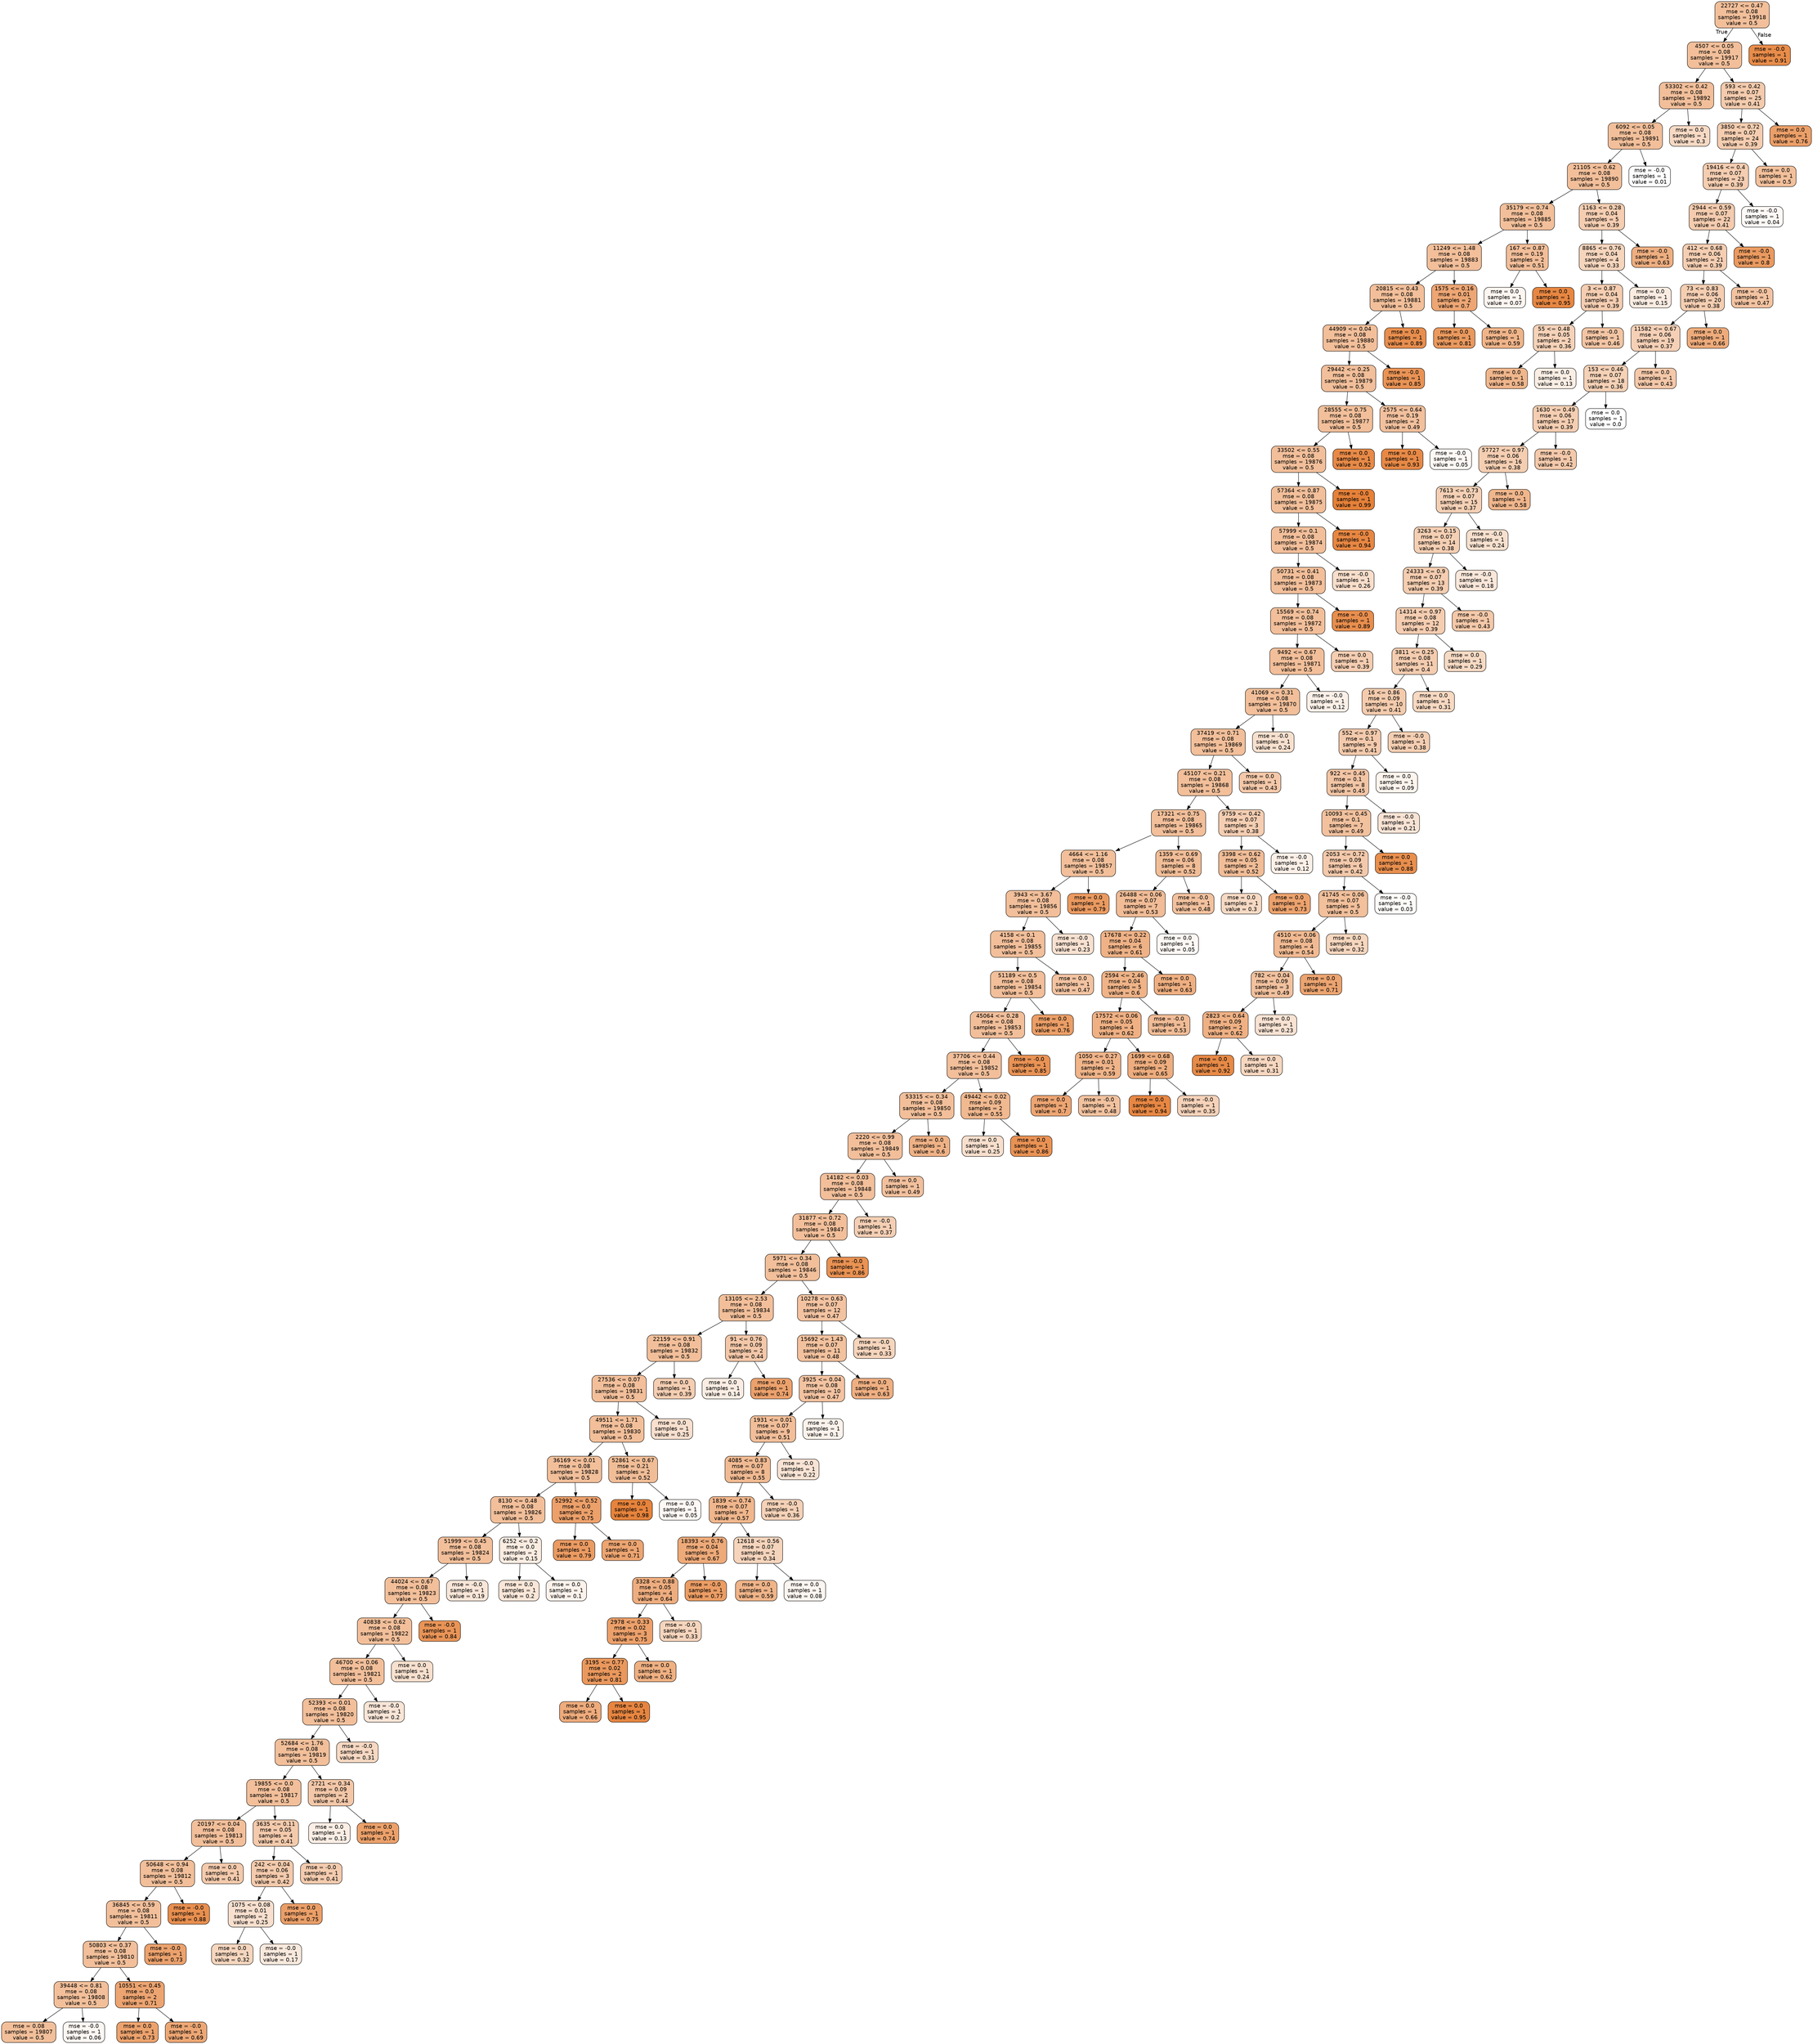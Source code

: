 digraph Tree {
node [shape=box, style="filled, rounded", color="black", fontname=helvetica] ;
edge [fontname=helvetica] ;
0 [label="22727 <= 0.47\nmse = 0.08\nsamples = 19918\nvalue = 0.5", fillcolor="#e5813981"] ;
1 [label="4507 <= 0.05\nmse = 0.08\nsamples = 19917\nvalue = 0.5", fillcolor="#e5813981"] ;
0 -> 1 [labeldistance=2.5, labelangle=45, headlabel="True"] ;
2 [label="53302 <= 0.42\nmse = 0.08\nsamples = 19892\nvalue = 0.5", fillcolor="#e5813981"] ;
1 -> 2 ;
3 [label="6092 <= 0.05\nmse = 0.08\nsamples = 19891\nvalue = 0.5", fillcolor="#e5813981"] ;
2 -> 3 ;
4 [label="21105 <= 0.62\nmse = 0.08\nsamples = 19890\nvalue = 0.5", fillcolor="#e5813981"] ;
3 -> 4 ;
5 [label="35179 <= 0.74\nmse = 0.08\nsamples = 19885\nvalue = 0.5", fillcolor="#e5813981"] ;
4 -> 5 ;
6 [label="11249 <= 1.48\nmse = 0.08\nsamples = 19883\nvalue = 0.5", fillcolor="#e5813981"] ;
5 -> 6 ;
7 [label="20815 <= 0.43\nmse = 0.08\nsamples = 19881\nvalue = 0.5", fillcolor="#e5813981"] ;
6 -> 7 ;
8 [label="44909 <= 0.04\nmse = 0.08\nsamples = 19880\nvalue = 0.5", fillcolor="#e5813981"] ;
7 -> 8 ;
9 [label="29442 <= 0.25\nmse = 0.08\nsamples = 19879\nvalue = 0.5", fillcolor="#e5813981"] ;
8 -> 9 ;
10 [label="28555 <= 0.75\nmse = 0.08\nsamples = 19877\nvalue = 0.5", fillcolor="#e5813981"] ;
9 -> 10 ;
11 [label="33502 <= 0.55\nmse = 0.08\nsamples = 19876\nvalue = 0.5", fillcolor="#e5813981"] ;
10 -> 11 ;
12 [label="57364 <= 0.87\nmse = 0.08\nsamples = 19875\nvalue = 0.5", fillcolor="#e5813981"] ;
11 -> 12 ;
13 [label="57999 <= 0.1\nmse = 0.08\nsamples = 19874\nvalue = 0.5", fillcolor="#e5813981"] ;
12 -> 13 ;
14 [label="50731 <= 0.41\nmse = 0.08\nsamples = 19873\nvalue = 0.5", fillcolor="#e5813981"] ;
13 -> 14 ;
15 [label="15569 <= 0.74\nmse = 0.08\nsamples = 19872\nvalue = 0.5", fillcolor="#e5813981"] ;
14 -> 15 ;
16 [label="9492 <= 0.67\nmse = 0.08\nsamples = 19871\nvalue = 0.5", fillcolor="#e5813981"] ;
15 -> 16 ;
17 [label="41069 <= 0.31\nmse = 0.08\nsamples = 19870\nvalue = 0.5", fillcolor="#e5813981"] ;
16 -> 17 ;
18 [label="37419 <= 0.71\nmse = 0.08\nsamples = 19869\nvalue = 0.5", fillcolor="#e5813981"] ;
17 -> 18 ;
19 [label="45107 <= 0.21\nmse = 0.08\nsamples = 19868\nvalue = 0.5", fillcolor="#e5813981"] ;
18 -> 19 ;
20 [label="17321 <= 0.75\nmse = 0.08\nsamples = 19865\nvalue = 0.5", fillcolor="#e5813981"] ;
19 -> 20 ;
21 [label="4664 <= 1.16\nmse = 0.08\nsamples = 19857\nvalue = 0.5", fillcolor="#e5813981"] ;
20 -> 21 ;
22 [label="3943 <= 3.67\nmse = 0.08\nsamples = 19856\nvalue = 0.5", fillcolor="#e5813981"] ;
21 -> 22 ;
23 [label="4158 <= 0.1\nmse = 0.08\nsamples = 19855\nvalue = 0.5", fillcolor="#e5813981"] ;
22 -> 23 ;
24 [label="51189 <= 0.5\nmse = 0.08\nsamples = 19854\nvalue = 0.5", fillcolor="#e5813981"] ;
23 -> 24 ;
25 [label="45064 <= 0.28\nmse = 0.08\nsamples = 19853\nvalue = 0.5", fillcolor="#e5813981"] ;
24 -> 25 ;
26 [label="37706 <= 0.44\nmse = 0.08\nsamples = 19852\nvalue = 0.5", fillcolor="#e5813981"] ;
25 -> 26 ;
27 [label="53315 <= 0.34\nmse = 0.08\nsamples = 19850\nvalue = 0.5", fillcolor="#e5813981"] ;
26 -> 27 ;
28 [label="2220 <= 0.99\nmse = 0.08\nsamples = 19849\nvalue = 0.5", fillcolor="#e5813981"] ;
27 -> 28 ;
29 [label="14182 <= 0.03\nmse = 0.08\nsamples = 19848\nvalue = 0.5", fillcolor="#e5813981"] ;
28 -> 29 ;
30 [label="31877 <= 0.72\nmse = 0.08\nsamples = 19847\nvalue = 0.5", fillcolor="#e5813981"] ;
29 -> 30 ;
31 [label="5971 <= 0.34\nmse = 0.08\nsamples = 19846\nvalue = 0.5", fillcolor="#e5813981"] ;
30 -> 31 ;
32 [label="13105 <= 2.53\nmse = 0.08\nsamples = 19834\nvalue = 0.5", fillcolor="#e5813981"] ;
31 -> 32 ;
33 [label="22159 <= 0.91\nmse = 0.08\nsamples = 19832\nvalue = 0.5", fillcolor="#e5813981"] ;
32 -> 33 ;
34 [label="27536 <= 0.07\nmse = 0.08\nsamples = 19831\nvalue = 0.5", fillcolor="#e5813981"] ;
33 -> 34 ;
35 [label="49511 <= 1.71\nmse = 0.08\nsamples = 19830\nvalue = 0.5", fillcolor="#e5813981"] ;
34 -> 35 ;
36 [label="36169 <= 0.01\nmse = 0.08\nsamples = 19828\nvalue = 0.5", fillcolor="#e5813981"] ;
35 -> 36 ;
37 [label="8130 <= 0.48\nmse = 0.08\nsamples = 19826\nvalue = 0.5", fillcolor="#e5813981"] ;
36 -> 37 ;
38 [label="51999 <= 0.45\nmse = 0.08\nsamples = 19824\nvalue = 0.5", fillcolor="#e5813981"] ;
37 -> 38 ;
39 [label="44024 <= 0.67\nmse = 0.08\nsamples = 19823\nvalue = 0.5", fillcolor="#e5813981"] ;
38 -> 39 ;
40 [label="40838 <= 0.62\nmse = 0.08\nsamples = 19822\nvalue = 0.5", fillcolor="#e5813981"] ;
39 -> 40 ;
41 [label="46700 <= 0.06\nmse = 0.08\nsamples = 19821\nvalue = 0.5", fillcolor="#e5813981"] ;
40 -> 41 ;
42 [label="52393 <= 0.01\nmse = 0.08\nsamples = 19820\nvalue = 0.5", fillcolor="#e5813981"] ;
41 -> 42 ;
43 [label="52684 <= 1.76\nmse = 0.08\nsamples = 19819\nvalue = 0.5", fillcolor="#e5813981"] ;
42 -> 43 ;
44 [label="19855 <= 0.0\nmse = 0.08\nsamples = 19817\nvalue = 0.5", fillcolor="#e5813981"] ;
43 -> 44 ;
45 [label="20197 <= 0.04\nmse = 0.08\nsamples = 19813\nvalue = 0.5", fillcolor="#e5813981"] ;
44 -> 45 ;
46 [label="50648 <= 0.94\nmse = 0.08\nsamples = 19812\nvalue = 0.5", fillcolor="#e5813981"] ;
45 -> 46 ;
47 [label="36845 <= 0.59\nmse = 0.08\nsamples = 19811\nvalue = 0.5", fillcolor="#e5813981"] ;
46 -> 47 ;
48 [label="50803 <= 0.37\nmse = 0.08\nsamples = 19810\nvalue = 0.5", fillcolor="#e5813981"] ;
47 -> 48 ;
49 [label="39448 <= 0.81\nmse = 0.08\nsamples = 19808\nvalue = 0.5", fillcolor="#e5813981"] ;
48 -> 49 ;
50 [label="mse = 0.08\nsamples = 19807\nvalue = 0.5", fillcolor="#e5813981"] ;
49 -> 50 ;
51 [label="mse = -0.0\nsamples = 1\nvalue = 0.06", fillcolor="#e5813910"] ;
49 -> 51 ;
52 [label="10551 <= 0.45\nmse = 0.0\nsamples = 2\nvalue = 0.71", fillcolor="#e58139b7"] ;
48 -> 52 ;
53 [label="mse = 0.0\nsamples = 1\nvalue = 0.73", fillcolor="#e58139bb"] ;
52 -> 53 ;
54 [label="mse = -0.0\nsamples = 1\nvalue = 0.69", fillcolor="#e58139b2"] ;
52 -> 54 ;
55 [label="mse = -0.0\nsamples = 1\nvalue = 0.73", fillcolor="#e58139bb"] ;
47 -> 55 ;
56 [label="mse = -0.0\nsamples = 1\nvalue = 0.88", fillcolor="#e58139e2"] ;
46 -> 56 ;
57 [label="mse = 0.0\nsamples = 1\nvalue = 0.41", fillcolor="#e581396a"] ;
45 -> 57 ;
58 [label="3635 <= 0.11\nmse = 0.05\nsamples = 4\nvalue = 0.41", fillcolor="#e581396a"] ;
44 -> 58 ;
59 [label="242 <= 0.04\nmse = 0.06\nsamples = 3\nvalue = 0.42", fillcolor="#e581396b"] ;
58 -> 59 ;
60 [label="1075 <= 0.08\nmse = 0.01\nsamples = 2\nvalue = 0.25", fillcolor="#e581393f"] ;
59 -> 60 ;
61 [label="mse = 0.0\nsamples = 1\nvalue = 0.32", fillcolor="#e5813953"] ;
60 -> 61 ;
62 [label="mse = -0.0\nsamples = 1\nvalue = 0.17", fillcolor="#e581392b"] ;
60 -> 62 ;
63 [label="mse = 0.0\nsamples = 1\nvalue = 0.75", fillcolor="#e58139c2"] ;
59 -> 63 ;
64 [label="mse = -0.0\nsamples = 1\nvalue = 0.41", fillcolor="#e5813968"] ;
58 -> 64 ;
65 [label="2721 <= 0.34\nmse = 0.09\nsamples = 2\nvalue = 0.44", fillcolor="#e5813970"] ;
43 -> 65 ;
66 [label="mse = 0.0\nsamples = 1\nvalue = 0.13", fillcolor="#e5813921"] ;
65 -> 66 ;
67 [label="mse = 0.0\nsamples = 1\nvalue = 0.74", fillcolor="#e58139bf"] ;
65 -> 67 ;
68 [label="mse = -0.0\nsamples = 1\nvalue = 0.31", fillcolor="#e581394e"] ;
42 -> 68 ;
69 [label="mse = -0.0\nsamples = 1\nvalue = 0.2", fillcolor="#e5813933"] ;
41 -> 69 ;
70 [label="mse = 0.0\nsamples = 1\nvalue = 0.24", fillcolor="#e581393e"] ;
40 -> 70 ;
71 [label="mse = -0.0\nsamples = 1\nvalue = 0.84", fillcolor="#e58139d8"] ;
39 -> 71 ;
72 [label="mse = -0.0\nsamples = 1\nvalue = 0.19", fillcolor="#e5813931"] ;
38 -> 72 ;
73 [label="6252 <= 0.2\nmse = 0.0\nsamples = 2\nvalue = 0.15", fillcolor="#e5813926"] ;
37 -> 73 ;
74 [label="mse = 0.0\nsamples = 1\nvalue = 0.2", fillcolor="#e5813932"] ;
73 -> 74 ;
75 [label="mse = 0.0\nsamples = 1\nvalue = 0.1", fillcolor="#e5813919"] ;
73 -> 75 ;
76 [label="52992 <= 0.52\nmse = 0.0\nsamples = 2\nvalue = 0.75", fillcolor="#e58139c0"] ;
36 -> 76 ;
77 [label="mse = 0.0\nsamples = 1\nvalue = 0.79", fillcolor="#e58139ca"] ;
76 -> 77 ;
78 [label="mse = 0.0\nsamples = 1\nvalue = 0.71", fillcolor="#e58139b6"] ;
76 -> 78 ;
79 [label="52861 <= 0.67\nmse = 0.21\nsamples = 2\nvalue = 0.52", fillcolor="#e5813985"] ;
35 -> 79 ;
80 [label="mse = 0.0\nsamples = 1\nvalue = 0.98", fillcolor="#e58139fb"] ;
79 -> 80 ;
81 [label="mse = 0.0\nsamples = 1\nvalue = 0.05", fillcolor="#e581390e"] ;
79 -> 81 ;
82 [label="mse = 0.0\nsamples = 1\nvalue = 0.25", fillcolor="#e581393f"] ;
34 -> 82 ;
83 [label="mse = 0.0\nsamples = 1\nvalue = 0.39", fillcolor="#e5813963"] ;
33 -> 83 ;
84 [label="91 <= 0.76\nmse = 0.09\nsamples = 2\nvalue = 0.44", fillcolor="#e5813970"] ;
32 -> 84 ;
85 [label="mse = 0.0\nsamples = 1\nvalue = 0.14", fillcolor="#e5813924"] ;
84 -> 85 ;
86 [label="mse = 0.0\nsamples = 1\nvalue = 0.74", fillcolor="#e58139bd"] ;
84 -> 86 ;
87 [label="10278 <= 0.63\nmse = 0.07\nsamples = 12\nvalue = 0.47", fillcolor="#e5813979"] ;
31 -> 87 ;
88 [label="15692 <= 1.43\nmse = 0.07\nsamples = 11\nvalue = 0.48", fillcolor="#e581397c"] ;
87 -> 88 ;
89 [label="3925 <= 0.04\nmse = 0.08\nsamples = 10\nvalue = 0.47", fillcolor="#e5813978"] ;
88 -> 89 ;
90 [label="1931 <= 0.01\nmse = 0.07\nsamples = 9\nvalue = 0.51", fillcolor="#e5813983"] ;
89 -> 90 ;
91 [label="4085 <= 0.83\nmse = 0.07\nsamples = 8\nvalue = 0.55", fillcolor="#e581398c"] ;
90 -> 91 ;
92 [label="1839 <= 0.74\nmse = 0.07\nsamples = 7\nvalue = 0.57", fillcolor="#e5813993"] ;
91 -> 92 ;
93 [label="18393 <= 0.76\nmse = 0.04\nsamples = 5\nvalue = 0.67", fillcolor="#e58139ac"] ;
92 -> 93 ;
94 [label="3328 <= 0.88\nmse = 0.05\nsamples = 4\nvalue = 0.64", fillcolor="#e58139a5"] ;
93 -> 94 ;
95 [label="2978 <= 0.33\nmse = 0.02\nsamples = 3\nvalue = 0.75", fillcolor="#e58139c0"] ;
94 -> 95 ;
96 [label="3195 <= 0.77\nmse = 0.02\nsamples = 2\nvalue = 0.81", fillcolor="#e58139d0"] ;
95 -> 96 ;
97 [label="mse = 0.0\nsamples = 1\nvalue = 0.66", fillcolor="#e58139aa"] ;
96 -> 97 ;
98 [label="mse = 0.0\nsamples = 1\nvalue = 0.95", fillcolor="#e58139f6"] ;
96 -> 98 ;
99 [label="mse = 0.0\nsamples = 1\nvalue = 0.62", fillcolor="#e58139a0"] ;
95 -> 99 ;
100 [label="mse = -0.0\nsamples = 1\nvalue = 0.33", fillcolor="#e5813954"] ;
94 -> 100 ;
101 [label="mse = -0.0\nsamples = 1\nvalue = 0.77", fillcolor="#e58139c7"] ;
93 -> 101 ;
102 [label="12618 <= 0.56\nmse = 0.07\nsamples = 2\nvalue = 0.34", fillcolor="#e5813956"] ;
92 -> 102 ;
103 [label="mse = 0.0\nsamples = 1\nvalue = 0.59", fillcolor="#e5813998"] ;
102 -> 103 ;
104 [label="mse = 0.0\nsamples = 1\nvalue = 0.08", fillcolor="#e5813914"] ;
102 -> 104 ;
105 [label="mse = -0.0\nsamples = 1\nvalue = 0.36", fillcolor="#e581395c"] ;
91 -> 105 ;
106 [label="mse = -0.0\nsamples = 1\nvalue = 0.22", fillcolor="#e5813937"] ;
90 -> 106 ;
107 [label="mse = -0.0\nsamples = 1\nvalue = 0.1", fillcolor="#e5813919"] ;
89 -> 107 ;
108 [label="mse = 0.0\nsamples = 1\nvalue = 0.63", fillcolor="#e58139a1"] ;
88 -> 108 ;
109 [label="mse = -0.0\nsamples = 1\nvalue = 0.33", fillcolor="#e5813954"] ;
87 -> 109 ;
110 [label="mse = -0.0\nsamples = 1\nvalue = 0.86", fillcolor="#e58139dd"] ;
30 -> 110 ;
111 [label="mse = -0.0\nsamples = 1\nvalue = 0.37", fillcolor="#e5813960"] ;
29 -> 111 ;
112 [label="mse = 0.0\nsamples = 1\nvalue = 0.49", fillcolor="#e581397e"] ;
28 -> 112 ;
113 [label="mse = 0.0\nsamples = 1\nvalue = 0.6", fillcolor="#e581399b"] ;
27 -> 113 ;
114 [label="49442 <= 0.02\nmse = 0.09\nsamples = 2\nvalue = 0.55", fillcolor="#e581398e"] ;
26 -> 114 ;
115 [label="mse = 0.0\nsamples = 1\nvalue = 0.25", fillcolor="#e5813940"] ;
114 -> 115 ;
116 [label="mse = 0.0\nsamples = 1\nvalue = 0.86", fillcolor="#e58139dc"] ;
114 -> 116 ;
117 [label="mse = -0.0\nsamples = 1\nvalue = 0.85", fillcolor="#e58139db"] ;
25 -> 117 ;
118 [label="mse = 0.0\nsamples = 1\nvalue = 0.76", fillcolor="#e58139c5"] ;
24 -> 118 ;
119 [label="mse = 0.0\nsamples = 1\nvalue = 0.47", fillcolor="#e5813979"] ;
23 -> 119 ;
120 [label="mse = -0.0\nsamples = 1\nvalue = 0.23", fillcolor="#e581393b"] ;
22 -> 120 ;
121 [label="mse = 0.0\nsamples = 1\nvalue = 0.79", fillcolor="#e58139cc"] ;
21 -> 121 ;
122 [label="1359 <= 0.69\nmse = 0.06\nsamples = 8\nvalue = 0.52", fillcolor="#e5813986"] ;
20 -> 122 ;
123 [label="26488 <= 0.06\nmse = 0.07\nsamples = 7\nvalue = 0.53", fillcolor="#e5813987"] ;
122 -> 123 ;
124 [label="17678 <= 0.22\nmse = 0.04\nsamples = 6\nvalue = 0.61", fillcolor="#e581399c"] ;
123 -> 124 ;
125 [label="2594 <= 2.46\nmse = 0.04\nsamples = 5\nvalue = 0.6", fillcolor="#e581399a"] ;
124 -> 125 ;
126 [label="17572 <= 0.06\nmse = 0.05\nsamples = 4\nvalue = 0.62", fillcolor="#e581399f"] ;
125 -> 126 ;
127 [label="1050 <= 0.27\nmse = 0.01\nsamples = 2\nvalue = 0.59", fillcolor="#e5813998"] ;
126 -> 127 ;
128 [label="mse = 0.0\nsamples = 1\nvalue = 0.7", fillcolor="#e58139b5"] ;
127 -> 128 ;
129 [label="mse = -0.0\nsamples = 1\nvalue = 0.48", fillcolor="#e581397b"] ;
127 -> 129 ;
130 [label="1699 <= 0.68\nmse = 0.09\nsamples = 2\nvalue = 0.65", fillcolor="#e58139a6"] ;
126 -> 130 ;
131 [label="mse = 0.0\nsamples = 1\nvalue = 0.94", fillcolor="#e58139f2"] ;
130 -> 131 ;
132 [label="mse = -0.0\nsamples = 1\nvalue = 0.35", fillcolor="#e581395a"] ;
130 -> 132 ;
133 [label="mse = -0.0\nsamples = 1\nvalue = 0.53", fillcolor="#e5813987"] ;
125 -> 133 ;
134 [label="mse = 0.0\nsamples = 1\nvalue = 0.63", fillcolor="#e58139a2"] ;
124 -> 134 ;
135 [label="mse = 0.0\nsamples = 1\nvalue = 0.05", fillcolor="#e581390e"] ;
123 -> 135 ;
136 [label="mse = -0.0\nsamples = 1\nvalue = 0.48", fillcolor="#e581397c"] ;
122 -> 136 ;
137 [label="9759 <= 0.42\nmse = 0.07\nsamples = 3\nvalue = 0.38", fillcolor="#e5813962"] ;
19 -> 137 ;
138 [label="3398 <= 0.62\nmse = 0.05\nsamples = 2\nvalue = 0.52", fillcolor="#e5813985"] ;
137 -> 138 ;
139 [label="mse = 0.0\nsamples = 1\nvalue = 0.3", fillcolor="#e581394d"] ;
138 -> 139 ;
140 [label="mse = 0.0\nsamples = 1\nvalue = 0.73", fillcolor="#e58139bc"] ;
138 -> 140 ;
141 [label="mse = -0.0\nsamples = 1\nvalue = 0.12", fillcolor="#e581391d"] ;
137 -> 141 ;
142 [label="mse = 0.0\nsamples = 1\nvalue = 0.43", fillcolor="#e581396e"] ;
18 -> 142 ;
143 [label="mse = -0.0\nsamples = 1\nvalue = 0.24", fillcolor="#e581393e"] ;
17 -> 143 ;
144 [label="mse = -0.0\nsamples = 1\nvalue = 0.12", fillcolor="#e581391d"] ;
16 -> 144 ;
145 [label="mse = 0.0\nsamples = 1\nvalue = 0.39", fillcolor="#e5813964"] ;
15 -> 145 ;
146 [label="mse = -0.0\nsamples = 1\nvalue = 0.89", fillcolor="#e58139e4"] ;
14 -> 146 ;
147 [label="mse = -0.0\nsamples = 1\nvalue = 0.26", fillcolor="#e5813942"] ;
13 -> 147 ;
148 [label="mse = -0.0\nsamples = 1\nvalue = 0.94", fillcolor="#e58139f2"] ;
12 -> 148 ;
149 [label="mse = -0.0\nsamples = 1\nvalue = 0.99", fillcolor="#e58139ff"] ;
11 -> 149 ;
150 [label="mse = 0.0\nsamples = 1\nvalue = 0.92", fillcolor="#e58139ec"] ;
10 -> 150 ;
151 [label="2575 <= 0.64\nmse = 0.19\nsamples = 2\nvalue = 0.49", fillcolor="#e581397e"] ;
9 -> 151 ;
152 [label="mse = 0.0\nsamples = 1\nvalue = 0.93", fillcolor="#e58139ee"] ;
151 -> 152 ;
153 [label="mse = -0.0\nsamples = 1\nvalue = 0.05", fillcolor="#e581390d"] ;
151 -> 153 ;
154 [label="mse = -0.0\nsamples = 1\nvalue = 0.85", fillcolor="#e58139da"] ;
8 -> 154 ;
155 [label="mse = 0.0\nsamples = 1\nvalue = 0.89", fillcolor="#e58139e4"] ;
7 -> 155 ;
156 [label="1575 <= 0.16\nmse = 0.01\nsamples = 2\nvalue = 0.7", fillcolor="#e58139b3"] ;
6 -> 156 ;
157 [label="mse = 0.0\nsamples = 1\nvalue = 0.81", fillcolor="#e58139cf"] ;
156 -> 157 ;
158 [label="mse = 0.0\nsamples = 1\nvalue = 0.59", fillcolor="#e5813997"] ;
156 -> 158 ;
159 [label="167 <= 0.87\nmse = 0.19\nsamples = 2\nvalue = 0.51", fillcolor="#e5813983"] ;
5 -> 159 ;
160 [label="mse = 0.0\nsamples = 1\nvalue = 0.07", fillcolor="#e5813913"] ;
159 -> 160 ;
161 [label="mse = 0.0\nsamples = 1\nvalue = 0.95", fillcolor="#e58139f3"] ;
159 -> 161 ;
162 [label="1163 <= 0.28\nmse = 0.04\nsamples = 5\nvalue = 0.39", fillcolor="#e5813964"] ;
4 -> 162 ;
163 [label="8865 <= 0.76\nmse = 0.04\nsamples = 4\nvalue = 0.33", fillcolor="#e5813954"] ;
162 -> 163 ;
164 [label="3 <= 0.87\nmse = 0.04\nsamples = 3\nvalue = 0.39", fillcolor="#e5813964"] ;
163 -> 164 ;
165 [label="55 <= 0.48\nmse = 0.05\nsamples = 2\nvalue = 0.36", fillcolor="#e581395b"] ;
164 -> 165 ;
166 [label="mse = 0.0\nsamples = 1\nvalue = 0.58", fillcolor="#e5813994"] ;
165 -> 166 ;
167 [label="mse = 0.0\nsamples = 1\nvalue = 0.13", fillcolor="#e5813922"] ;
165 -> 167 ;
168 [label="mse = -0.0\nsamples = 1\nvalue = 0.46", fillcolor="#e5813975"] ;
164 -> 168 ;
169 [label="mse = 0.0\nsamples = 1\nvalue = 0.15", fillcolor="#e5813925"] ;
163 -> 169 ;
170 [label="mse = -0.0\nsamples = 1\nvalue = 0.63", fillcolor="#e58139a3"] ;
162 -> 170 ;
171 [label="mse = -0.0\nsamples = 1\nvalue = 0.01", fillcolor="#e5813901"] ;
3 -> 171 ;
172 [label="mse = 0.0\nsamples = 1\nvalue = 0.3", fillcolor="#e581394c"] ;
2 -> 172 ;
173 [label="593 <= 0.42\nmse = 0.07\nsamples = 25\nvalue = 0.41", fillcolor="#e5813969"] ;
1 -> 173 ;
174 [label="3850 <= 0.72\nmse = 0.07\nsamples = 24\nvalue = 0.39", fillcolor="#e5813965"] ;
173 -> 174 ;
175 [label="19416 <= 0.4\nmse = 0.07\nsamples = 23\nvalue = 0.39", fillcolor="#e5813964"] ;
174 -> 175 ;
176 [label="2944 <= 0.59\nmse = 0.07\nsamples = 22\nvalue = 0.41", fillcolor="#e5813968"] ;
175 -> 176 ;
177 [label="412 <= 0.68\nmse = 0.06\nsamples = 21\nvalue = 0.39", fillcolor="#e5813963"] ;
176 -> 177 ;
178 [label="73 <= 0.83\nmse = 0.06\nsamples = 20\nvalue = 0.38", fillcolor="#e5813962"] ;
177 -> 178 ;
179 [label="11582 <= 0.67\nmse = 0.06\nsamples = 19\nvalue = 0.37", fillcolor="#e581395e"] ;
178 -> 179 ;
180 [label="153 <= 0.46\nmse = 0.07\nsamples = 18\nvalue = 0.36", fillcolor="#e581395d"] ;
179 -> 180 ;
181 [label="1630 <= 0.49\nmse = 0.06\nsamples = 17\nvalue = 0.39", fillcolor="#e5813963"] ;
180 -> 181 ;
182 [label="57727 <= 0.97\nmse = 0.06\nsamples = 16\nvalue = 0.38", fillcolor="#e5813962"] ;
181 -> 182 ;
183 [label="7613 <= 0.73\nmse = 0.07\nsamples = 15\nvalue = 0.37", fillcolor="#e581395f"] ;
182 -> 183 ;
184 [label="3263 <= 0.15\nmse = 0.07\nsamples = 14\nvalue = 0.38", fillcolor="#e5813961"] ;
183 -> 184 ;
185 [label="24333 <= 0.9\nmse = 0.07\nsamples = 13\nvalue = 0.39", fillcolor="#e5813965"] ;
184 -> 185 ;
186 [label="14314 <= 0.97\nmse = 0.08\nsamples = 12\nvalue = 0.39", fillcolor="#e5813964"] ;
185 -> 186 ;
187 [label="3811 <= 0.25\nmse = 0.08\nsamples = 11\nvalue = 0.4", fillcolor="#e5813967"] ;
186 -> 187 ;
188 [label="16 <= 0.86\nmse = 0.09\nsamples = 10\nvalue = 0.41", fillcolor="#e5813969"] ;
187 -> 188 ;
189 [label="552 <= 0.97\nmse = 0.1\nsamples = 9\nvalue = 0.41", fillcolor="#e581396a"] ;
188 -> 189 ;
190 [label="922 <= 0.45\nmse = 0.1\nsamples = 8\nvalue = 0.45", fillcolor="#e5813974"] ;
189 -> 190 ;
191 [label="10093 <= 0.45\nmse = 0.1\nsamples = 7\nvalue = 0.49", fillcolor="#e581397d"] ;
190 -> 191 ;
192 [label="2053 <= 0.72\nmse = 0.09\nsamples = 6\nvalue = 0.42", fillcolor="#e581396c"] ;
191 -> 192 ;
193 [label="41745 <= 0.06\nmse = 0.07\nsamples = 5\nvalue = 0.5", fillcolor="#e5813980"] ;
192 -> 193 ;
194 [label="4510 <= 0.06\nmse = 0.08\nsamples = 4\nvalue = 0.54", fillcolor="#e581398c"] ;
193 -> 194 ;
195 [label="782 <= 0.04\nmse = 0.09\nsamples = 3\nvalue = 0.49", fillcolor="#e581397d"] ;
194 -> 195 ;
196 [label="2823 <= 0.64\nmse = 0.09\nsamples = 2\nvalue = 0.62", fillcolor="#e581399e"] ;
195 -> 196 ;
197 [label="mse = 0.0\nsamples = 1\nvalue = 0.92", fillcolor="#e58139ed"] ;
196 -> 197 ;
198 [label="mse = 0.0\nsamples = 1\nvalue = 0.31", fillcolor="#e5813950"] ;
196 -> 198 ;
199 [label="mse = 0.0\nsamples = 1\nvalue = 0.23", fillcolor="#e581393a"] ;
195 -> 199 ;
200 [label="mse = 0.0\nsamples = 1\nvalue = 0.71", fillcolor="#e58139b8"] ;
194 -> 200 ;
201 [label="mse = 0.0\nsamples = 1\nvalue = 0.32", fillcolor="#e5813953"] ;
193 -> 201 ;
202 [label="mse = -0.0\nsamples = 1\nvalue = 0.03", fillcolor="#e5813908"] ;
192 -> 202 ;
203 [label="mse = 0.0\nsamples = 1\nvalue = 0.88", fillcolor="#e58139e3"] ;
191 -> 203 ;
204 [label="mse = -0.0\nsamples = 1\nvalue = 0.21", fillcolor="#e5813937"] ;
190 -> 204 ;
205 [label="mse = 0.0\nsamples = 1\nvalue = 0.09", fillcolor="#e5813916"] ;
189 -> 205 ;
206 [label="mse = -0.0\nsamples = 1\nvalue = 0.38", fillcolor="#e5813962"] ;
188 -> 206 ;
207 [label="mse = 0.0\nsamples = 1\nvalue = 0.31", fillcolor="#e581394f"] ;
187 -> 207 ;
208 [label="mse = 0.0\nsamples = 1\nvalue = 0.29", fillcolor="#e581394b"] ;
186 -> 208 ;
209 [label="mse = -0.0\nsamples = 1\nvalue = 0.43", fillcolor="#e581396e"] ;
185 -> 209 ;
210 [label="mse = -0.0\nsamples = 1\nvalue = 0.18", fillcolor="#e581392f"] ;
184 -> 210 ;
211 [label="mse = -0.0\nsamples = 1\nvalue = 0.24", fillcolor="#e581393e"] ;
183 -> 211 ;
212 [label="mse = 0.0\nsamples = 1\nvalue = 0.58", fillcolor="#e5813994"] ;
182 -> 212 ;
213 [label="mse = -0.0\nsamples = 1\nvalue = 0.42", fillcolor="#e581396c"] ;
181 -> 213 ;
214 [label="mse = 0.0\nsamples = 1\nvalue = 0.0", fillcolor="#e5813900"] ;
180 -> 214 ;
215 [label="mse = 0.0\nsamples = 1\nvalue = 0.43", fillcolor="#e581396e"] ;
179 -> 215 ;
216 [label="mse = 0.0\nsamples = 1\nvalue = 0.66", fillcolor="#e58139aa"] ;
178 -> 216 ;
217 [label="mse = -0.0\nsamples = 1\nvalue = 0.47", fillcolor="#e5813979"] ;
177 -> 217 ;
218 [label="mse = -0.0\nsamples = 1\nvalue = 0.8", fillcolor="#e58139cd"] ;
176 -> 218 ;
219 [label="mse = -0.0\nsamples = 1\nvalue = 0.04", fillcolor="#e581390b"] ;
175 -> 219 ;
220 [label="mse = 0.0\nsamples = 1\nvalue = 0.5", fillcolor="#e5813980"] ;
174 -> 220 ;
221 [label="mse = 0.0\nsamples = 1\nvalue = 0.76", fillcolor="#e58139c2"] ;
173 -> 221 ;
222 [label="mse = -0.0\nsamples = 1\nvalue = 0.91", fillcolor="#e58139e9"] ;
0 -> 222 [labeldistance=2.5, labelangle=-45, headlabel="False"] ;
}